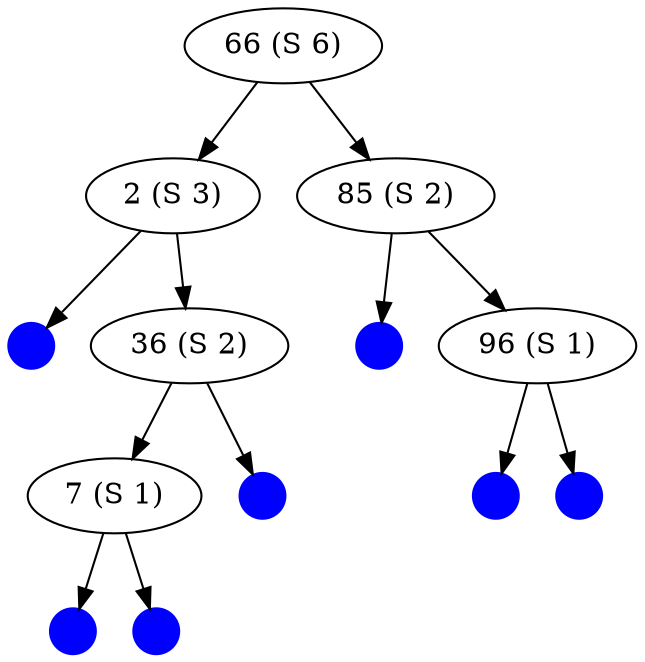 digraph tree {
  {
    node[style=filled,color="blue",fillcolor="blue",shape="circle",label="",width=.3]
    l1 l2 l3 l4 l5 l6 l7
  }
  { node[label="66 (S 6)"] n1 }
  { node[label="2 (S 3)" ] n2 }
  { node[label="85 (S 2)"] n3 }
  { node[label="36 (S 2)"] n4 }
  { node[label="96 (S 1)"] n5 }
  { node[label="7 (S 1)" ] n6 }

  ordering=out;

  n1 -> n2
  n1 -> n3
  n2 -> l1
  n2 -> n4
  n3 -> l2
  n3 -> n5
  n4 -> n6
  n4 -> l3
  n5 -> l4
  n5 -> l5
  n6 -> l6
  n6 -> l7
}
